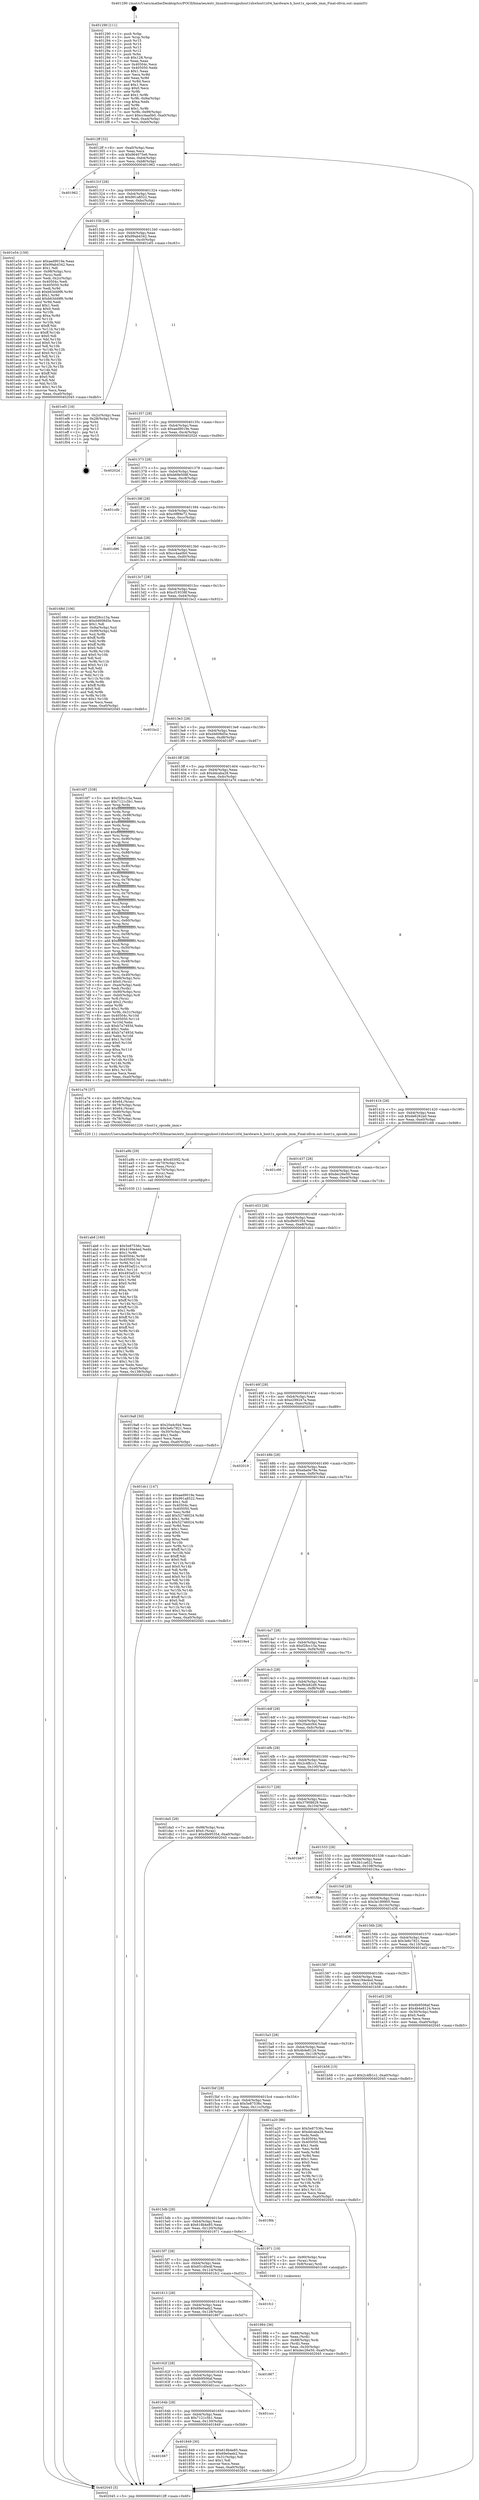 digraph "0x401290" {
  label = "0x401290 (/mnt/c/Users/mathe/Desktop/tcc/POCII/binaries/extr_linuxdriversgpuhost1xhwhost1x04_hardware.h_host1x_opcode_imm_Final-ollvm.out::main(0))"
  labelloc = "t"
  node[shape=record]

  Entry [label="",width=0.3,height=0.3,shape=circle,fillcolor=black,style=filled]
  "0x4012ff" [label="{
     0x4012ff [32]\l
     | [instrs]\l
     &nbsp;&nbsp;0x4012ff \<+6\>: mov -0xa0(%rbp),%eax\l
     &nbsp;&nbsp;0x401305 \<+2\>: mov %eax,%ecx\l
     &nbsp;&nbsp;0x401307 \<+6\>: sub $0x864075e6,%ecx\l
     &nbsp;&nbsp;0x40130d \<+6\>: mov %eax,-0xb4(%rbp)\l
     &nbsp;&nbsp;0x401313 \<+6\>: mov %ecx,-0xb8(%rbp)\l
     &nbsp;&nbsp;0x401319 \<+6\>: je 0000000000401962 \<main+0x6d2\>\l
  }"]
  "0x401962" [label="{
     0x401962\l
  }", style=dashed]
  "0x40131f" [label="{
     0x40131f [28]\l
     | [instrs]\l
     &nbsp;&nbsp;0x40131f \<+5\>: jmp 0000000000401324 \<main+0x94\>\l
     &nbsp;&nbsp;0x401324 \<+6\>: mov -0xb4(%rbp),%eax\l
     &nbsp;&nbsp;0x40132a \<+5\>: sub $0x991a8522,%eax\l
     &nbsp;&nbsp;0x40132f \<+6\>: mov %eax,-0xbc(%rbp)\l
     &nbsp;&nbsp;0x401335 \<+6\>: je 0000000000401e54 \<main+0xbc4\>\l
  }"]
  Exit [label="",width=0.3,height=0.3,shape=circle,fillcolor=black,style=filled,peripheries=2]
  "0x401e54" [label="{
     0x401e54 [159]\l
     | [instrs]\l
     &nbsp;&nbsp;0x401e54 \<+5\>: mov $0xaed9019e,%eax\l
     &nbsp;&nbsp;0x401e59 \<+5\>: mov $0x99ab4342,%ecx\l
     &nbsp;&nbsp;0x401e5e \<+2\>: mov $0x1,%dl\l
     &nbsp;&nbsp;0x401e60 \<+7\>: mov -0x98(%rbp),%rsi\l
     &nbsp;&nbsp;0x401e67 \<+2\>: mov (%rsi),%edi\l
     &nbsp;&nbsp;0x401e69 \<+3\>: mov %edi,-0x2c(%rbp)\l
     &nbsp;&nbsp;0x401e6c \<+7\>: mov 0x40504c,%edi\l
     &nbsp;&nbsp;0x401e73 \<+8\>: mov 0x405050,%r8d\l
     &nbsp;&nbsp;0x401e7b \<+3\>: mov %edi,%r9d\l
     &nbsp;&nbsp;0x401e7e \<+7\>: sub $0xb63d49f6,%r9d\l
     &nbsp;&nbsp;0x401e85 \<+4\>: sub $0x1,%r9d\l
     &nbsp;&nbsp;0x401e89 \<+7\>: add $0xb63d49f6,%r9d\l
     &nbsp;&nbsp;0x401e90 \<+4\>: imul %r9d,%edi\l
     &nbsp;&nbsp;0x401e94 \<+3\>: and $0x1,%edi\l
     &nbsp;&nbsp;0x401e97 \<+3\>: cmp $0x0,%edi\l
     &nbsp;&nbsp;0x401e9a \<+4\>: sete %r10b\l
     &nbsp;&nbsp;0x401e9e \<+4\>: cmp $0xa,%r8d\l
     &nbsp;&nbsp;0x401ea2 \<+4\>: setl %r11b\l
     &nbsp;&nbsp;0x401ea6 \<+3\>: mov %r10b,%bl\l
     &nbsp;&nbsp;0x401ea9 \<+3\>: xor $0xff,%bl\l
     &nbsp;&nbsp;0x401eac \<+3\>: mov %r11b,%r14b\l
     &nbsp;&nbsp;0x401eaf \<+4\>: xor $0xff,%r14b\l
     &nbsp;&nbsp;0x401eb3 \<+3\>: xor $0x0,%dl\l
     &nbsp;&nbsp;0x401eb6 \<+3\>: mov %bl,%r15b\l
     &nbsp;&nbsp;0x401eb9 \<+4\>: and $0x0,%r15b\l
     &nbsp;&nbsp;0x401ebd \<+3\>: and %dl,%r10b\l
     &nbsp;&nbsp;0x401ec0 \<+3\>: mov %r14b,%r12b\l
     &nbsp;&nbsp;0x401ec3 \<+4\>: and $0x0,%r12b\l
     &nbsp;&nbsp;0x401ec7 \<+3\>: and %dl,%r11b\l
     &nbsp;&nbsp;0x401eca \<+3\>: or %r10b,%r15b\l
     &nbsp;&nbsp;0x401ecd \<+3\>: or %r11b,%r12b\l
     &nbsp;&nbsp;0x401ed0 \<+3\>: xor %r12b,%r15b\l
     &nbsp;&nbsp;0x401ed3 \<+3\>: or %r14b,%bl\l
     &nbsp;&nbsp;0x401ed6 \<+3\>: xor $0xff,%bl\l
     &nbsp;&nbsp;0x401ed9 \<+3\>: or $0x0,%dl\l
     &nbsp;&nbsp;0x401edc \<+2\>: and %dl,%bl\l
     &nbsp;&nbsp;0x401ede \<+3\>: or %bl,%r15b\l
     &nbsp;&nbsp;0x401ee1 \<+4\>: test $0x1,%r15b\l
     &nbsp;&nbsp;0x401ee5 \<+3\>: cmovne %ecx,%eax\l
     &nbsp;&nbsp;0x401ee8 \<+6\>: mov %eax,-0xa0(%rbp)\l
     &nbsp;&nbsp;0x401eee \<+5\>: jmp 0000000000402045 \<main+0xdb5\>\l
  }"]
  "0x40133b" [label="{
     0x40133b [28]\l
     | [instrs]\l
     &nbsp;&nbsp;0x40133b \<+5\>: jmp 0000000000401340 \<main+0xb0\>\l
     &nbsp;&nbsp;0x401340 \<+6\>: mov -0xb4(%rbp),%eax\l
     &nbsp;&nbsp;0x401346 \<+5\>: sub $0x99ab4342,%eax\l
     &nbsp;&nbsp;0x40134b \<+6\>: mov %eax,-0xc0(%rbp)\l
     &nbsp;&nbsp;0x401351 \<+6\>: je 0000000000401ef3 \<main+0xc63\>\l
  }"]
  "0x401ab8" [label="{
     0x401ab8 [160]\l
     | [instrs]\l
     &nbsp;&nbsp;0x401ab8 \<+5\>: mov $0x5e87536c,%esi\l
     &nbsp;&nbsp;0x401abd \<+5\>: mov $0x4194e4ed,%edx\l
     &nbsp;&nbsp;0x401ac2 \<+3\>: mov $0x1,%r8b\l
     &nbsp;&nbsp;0x401ac5 \<+8\>: mov 0x40504c,%r9d\l
     &nbsp;&nbsp;0x401acd \<+8\>: mov 0x405050,%r10d\l
     &nbsp;&nbsp;0x401ad5 \<+3\>: mov %r9d,%r11d\l
     &nbsp;&nbsp;0x401ad8 \<+7\>: sub $0x493af21c,%r11d\l
     &nbsp;&nbsp;0x401adf \<+4\>: sub $0x1,%r11d\l
     &nbsp;&nbsp;0x401ae3 \<+7\>: add $0x493af21c,%r11d\l
     &nbsp;&nbsp;0x401aea \<+4\>: imul %r11d,%r9d\l
     &nbsp;&nbsp;0x401aee \<+4\>: and $0x1,%r9d\l
     &nbsp;&nbsp;0x401af2 \<+4\>: cmp $0x0,%r9d\l
     &nbsp;&nbsp;0x401af6 \<+3\>: sete %bl\l
     &nbsp;&nbsp;0x401af9 \<+4\>: cmp $0xa,%r10d\l
     &nbsp;&nbsp;0x401afd \<+4\>: setl %r14b\l
     &nbsp;&nbsp;0x401b01 \<+3\>: mov %bl,%r15b\l
     &nbsp;&nbsp;0x401b04 \<+4\>: xor $0xff,%r15b\l
     &nbsp;&nbsp;0x401b08 \<+3\>: mov %r14b,%r12b\l
     &nbsp;&nbsp;0x401b0b \<+4\>: xor $0xff,%r12b\l
     &nbsp;&nbsp;0x401b0f \<+4\>: xor $0x1,%r8b\l
     &nbsp;&nbsp;0x401b13 \<+3\>: mov %r15b,%r13b\l
     &nbsp;&nbsp;0x401b16 \<+4\>: and $0xff,%r13b\l
     &nbsp;&nbsp;0x401b1a \<+3\>: and %r8b,%bl\l
     &nbsp;&nbsp;0x401b1d \<+3\>: mov %r12b,%cl\l
     &nbsp;&nbsp;0x401b20 \<+3\>: and $0xff,%cl\l
     &nbsp;&nbsp;0x401b23 \<+3\>: and %r8b,%r14b\l
     &nbsp;&nbsp;0x401b26 \<+3\>: or %bl,%r13b\l
     &nbsp;&nbsp;0x401b29 \<+3\>: or %r14b,%cl\l
     &nbsp;&nbsp;0x401b2c \<+3\>: xor %cl,%r13b\l
     &nbsp;&nbsp;0x401b2f \<+3\>: or %r12b,%r15b\l
     &nbsp;&nbsp;0x401b32 \<+4\>: xor $0xff,%r15b\l
     &nbsp;&nbsp;0x401b36 \<+4\>: or $0x1,%r8b\l
     &nbsp;&nbsp;0x401b3a \<+3\>: and %r8b,%r15b\l
     &nbsp;&nbsp;0x401b3d \<+3\>: or %r15b,%r13b\l
     &nbsp;&nbsp;0x401b40 \<+4\>: test $0x1,%r13b\l
     &nbsp;&nbsp;0x401b44 \<+3\>: cmovne %edx,%esi\l
     &nbsp;&nbsp;0x401b47 \<+6\>: mov %esi,-0xa0(%rbp)\l
     &nbsp;&nbsp;0x401b4d \<+6\>: mov %eax,-0x138(%rbp)\l
     &nbsp;&nbsp;0x401b53 \<+5\>: jmp 0000000000402045 \<main+0xdb5\>\l
  }"]
  "0x401ef3" [label="{
     0x401ef3 [18]\l
     | [instrs]\l
     &nbsp;&nbsp;0x401ef3 \<+3\>: mov -0x2c(%rbp),%eax\l
     &nbsp;&nbsp;0x401ef6 \<+4\>: lea -0x28(%rbp),%rsp\l
     &nbsp;&nbsp;0x401efa \<+1\>: pop %rbx\l
     &nbsp;&nbsp;0x401efb \<+2\>: pop %r12\l
     &nbsp;&nbsp;0x401efd \<+2\>: pop %r13\l
     &nbsp;&nbsp;0x401eff \<+2\>: pop %r14\l
     &nbsp;&nbsp;0x401f01 \<+2\>: pop %r15\l
     &nbsp;&nbsp;0x401f03 \<+1\>: pop %rbp\l
     &nbsp;&nbsp;0x401f04 \<+1\>: ret\l
  }"]
  "0x401357" [label="{
     0x401357 [28]\l
     | [instrs]\l
     &nbsp;&nbsp;0x401357 \<+5\>: jmp 000000000040135c \<main+0xcc\>\l
     &nbsp;&nbsp;0x40135c \<+6\>: mov -0xb4(%rbp),%eax\l
     &nbsp;&nbsp;0x401362 \<+5\>: sub $0xaed9019e,%eax\l
     &nbsp;&nbsp;0x401367 \<+6\>: mov %eax,-0xc4(%rbp)\l
     &nbsp;&nbsp;0x40136d \<+6\>: je 000000000040202d \<main+0xd9d\>\l
  }"]
  "0x401a9b" [label="{
     0x401a9b [29]\l
     | [instrs]\l
     &nbsp;&nbsp;0x401a9b \<+10\>: movabs $0x4030f2,%rdi\l
     &nbsp;&nbsp;0x401aa5 \<+4\>: mov -0x70(%rbp),%rcx\l
     &nbsp;&nbsp;0x401aa9 \<+2\>: mov %eax,(%rcx)\l
     &nbsp;&nbsp;0x401aab \<+4\>: mov -0x70(%rbp),%rcx\l
     &nbsp;&nbsp;0x401aaf \<+2\>: mov (%rcx),%esi\l
     &nbsp;&nbsp;0x401ab1 \<+2\>: mov $0x0,%al\l
     &nbsp;&nbsp;0x401ab3 \<+5\>: call 0000000000401030 \<printf@plt\>\l
     | [calls]\l
     &nbsp;&nbsp;0x401030 \{1\} (unknown)\l
  }"]
  "0x40202d" [label="{
     0x40202d\l
  }", style=dashed]
  "0x401373" [label="{
     0x401373 [28]\l
     | [instrs]\l
     &nbsp;&nbsp;0x401373 \<+5\>: jmp 0000000000401378 \<main+0xe8\>\l
     &nbsp;&nbsp;0x401378 \<+6\>: mov -0xb4(%rbp),%eax\l
     &nbsp;&nbsp;0x40137e \<+5\>: sub $0xb69e508f,%eax\l
     &nbsp;&nbsp;0x401383 \<+6\>: mov %eax,-0xc8(%rbp)\l
     &nbsp;&nbsp;0x401389 \<+6\>: je 0000000000401cdb \<main+0xa4b\>\l
  }"]
  "0x401984" [label="{
     0x401984 [36]\l
     | [instrs]\l
     &nbsp;&nbsp;0x401984 \<+7\>: mov -0x88(%rbp),%rdi\l
     &nbsp;&nbsp;0x40198b \<+2\>: mov %eax,(%rdi)\l
     &nbsp;&nbsp;0x40198d \<+7\>: mov -0x88(%rbp),%rdi\l
     &nbsp;&nbsp;0x401994 \<+2\>: mov (%rdi),%eax\l
     &nbsp;&nbsp;0x401996 \<+3\>: mov %eax,-0x30(%rbp)\l
     &nbsp;&nbsp;0x401999 \<+10\>: movl $0xdec26e50,-0xa0(%rbp)\l
     &nbsp;&nbsp;0x4019a3 \<+5\>: jmp 0000000000402045 \<main+0xdb5\>\l
  }"]
  "0x401cdb" [label="{
     0x401cdb\l
  }", style=dashed]
  "0x40138f" [label="{
     0x40138f [28]\l
     | [instrs]\l
     &nbsp;&nbsp;0x40138f \<+5\>: jmp 0000000000401394 \<main+0x104\>\l
     &nbsp;&nbsp;0x401394 \<+6\>: mov -0xb4(%rbp),%eax\l
     &nbsp;&nbsp;0x40139a \<+5\>: sub $0xc0f89e72,%eax\l
     &nbsp;&nbsp;0x40139f \<+6\>: mov %eax,-0xcc(%rbp)\l
     &nbsp;&nbsp;0x4013a5 \<+6\>: je 0000000000401d96 \<main+0xb06\>\l
  }"]
  "0x401667" [label="{
     0x401667\l
  }", style=dashed]
  "0x401d96" [label="{
     0x401d96\l
  }", style=dashed]
  "0x4013ab" [label="{
     0x4013ab [28]\l
     | [instrs]\l
     &nbsp;&nbsp;0x4013ab \<+5\>: jmp 00000000004013b0 \<main+0x120\>\l
     &nbsp;&nbsp;0x4013b0 \<+6\>: mov -0xb4(%rbp),%eax\l
     &nbsp;&nbsp;0x4013b6 \<+5\>: sub $0xcc4aa0b0,%eax\l
     &nbsp;&nbsp;0x4013bb \<+6\>: mov %eax,-0xd0(%rbp)\l
     &nbsp;&nbsp;0x4013c1 \<+6\>: je 000000000040168d \<main+0x3fd\>\l
  }"]
  "0x401849" [label="{
     0x401849 [30]\l
     | [instrs]\l
     &nbsp;&nbsp;0x401849 \<+5\>: mov $0x618b4e85,%eax\l
     &nbsp;&nbsp;0x40184e \<+5\>: mov $0x69e0aeb2,%ecx\l
     &nbsp;&nbsp;0x401853 \<+3\>: mov -0x31(%rbp),%dl\l
     &nbsp;&nbsp;0x401856 \<+3\>: test $0x1,%dl\l
     &nbsp;&nbsp;0x401859 \<+3\>: cmovne %ecx,%eax\l
     &nbsp;&nbsp;0x40185c \<+6\>: mov %eax,-0xa0(%rbp)\l
     &nbsp;&nbsp;0x401862 \<+5\>: jmp 0000000000402045 \<main+0xdb5\>\l
  }"]
  "0x40168d" [label="{
     0x40168d [106]\l
     | [instrs]\l
     &nbsp;&nbsp;0x40168d \<+5\>: mov $0xf28cc15a,%eax\l
     &nbsp;&nbsp;0x401692 \<+5\>: mov $0xd4608d5e,%ecx\l
     &nbsp;&nbsp;0x401697 \<+2\>: mov $0x1,%dl\l
     &nbsp;&nbsp;0x401699 \<+7\>: mov -0x9a(%rbp),%sil\l
     &nbsp;&nbsp;0x4016a0 \<+7\>: mov -0x99(%rbp),%dil\l
     &nbsp;&nbsp;0x4016a7 \<+3\>: mov %sil,%r8b\l
     &nbsp;&nbsp;0x4016aa \<+4\>: xor $0xff,%r8b\l
     &nbsp;&nbsp;0x4016ae \<+3\>: mov %dil,%r9b\l
     &nbsp;&nbsp;0x4016b1 \<+4\>: xor $0xff,%r9b\l
     &nbsp;&nbsp;0x4016b5 \<+3\>: xor $0x0,%dl\l
     &nbsp;&nbsp;0x4016b8 \<+3\>: mov %r8b,%r10b\l
     &nbsp;&nbsp;0x4016bb \<+4\>: and $0x0,%r10b\l
     &nbsp;&nbsp;0x4016bf \<+3\>: and %dl,%sil\l
     &nbsp;&nbsp;0x4016c2 \<+3\>: mov %r9b,%r11b\l
     &nbsp;&nbsp;0x4016c5 \<+4\>: and $0x0,%r11b\l
     &nbsp;&nbsp;0x4016c9 \<+3\>: and %dl,%dil\l
     &nbsp;&nbsp;0x4016cc \<+3\>: or %sil,%r10b\l
     &nbsp;&nbsp;0x4016cf \<+3\>: or %dil,%r11b\l
     &nbsp;&nbsp;0x4016d2 \<+3\>: xor %r11b,%r10b\l
     &nbsp;&nbsp;0x4016d5 \<+3\>: or %r9b,%r8b\l
     &nbsp;&nbsp;0x4016d8 \<+4\>: xor $0xff,%r8b\l
     &nbsp;&nbsp;0x4016dc \<+3\>: or $0x0,%dl\l
     &nbsp;&nbsp;0x4016df \<+3\>: and %dl,%r8b\l
     &nbsp;&nbsp;0x4016e2 \<+3\>: or %r8b,%r10b\l
     &nbsp;&nbsp;0x4016e5 \<+4\>: test $0x1,%r10b\l
     &nbsp;&nbsp;0x4016e9 \<+3\>: cmovne %ecx,%eax\l
     &nbsp;&nbsp;0x4016ec \<+6\>: mov %eax,-0xa0(%rbp)\l
     &nbsp;&nbsp;0x4016f2 \<+5\>: jmp 0000000000402045 \<main+0xdb5\>\l
  }"]
  "0x4013c7" [label="{
     0x4013c7 [28]\l
     | [instrs]\l
     &nbsp;&nbsp;0x4013c7 \<+5\>: jmp 00000000004013cc \<main+0x13c\>\l
     &nbsp;&nbsp;0x4013cc \<+6\>: mov -0xb4(%rbp),%eax\l
     &nbsp;&nbsp;0x4013d2 \<+5\>: sub $0xcf19338f,%eax\l
     &nbsp;&nbsp;0x4013d7 \<+6\>: mov %eax,-0xd4(%rbp)\l
     &nbsp;&nbsp;0x4013dd \<+6\>: je 0000000000401bc2 \<main+0x932\>\l
  }"]
  "0x402045" [label="{
     0x402045 [5]\l
     | [instrs]\l
     &nbsp;&nbsp;0x402045 \<+5\>: jmp 00000000004012ff \<main+0x6f\>\l
  }"]
  "0x401290" [label="{
     0x401290 [111]\l
     | [instrs]\l
     &nbsp;&nbsp;0x401290 \<+1\>: push %rbp\l
     &nbsp;&nbsp;0x401291 \<+3\>: mov %rsp,%rbp\l
     &nbsp;&nbsp;0x401294 \<+2\>: push %r15\l
     &nbsp;&nbsp;0x401296 \<+2\>: push %r14\l
     &nbsp;&nbsp;0x401298 \<+2\>: push %r13\l
     &nbsp;&nbsp;0x40129a \<+2\>: push %r12\l
     &nbsp;&nbsp;0x40129c \<+1\>: push %rbx\l
     &nbsp;&nbsp;0x40129d \<+7\>: sub $0x128,%rsp\l
     &nbsp;&nbsp;0x4012a4 \<+2\>: xor %eax,%eax\l
     &nbsp;&nbsp;0x4012a6 \<+7\>: mov 0x40504c,%ecx\l
     &nbsp;&nbsp;0x4012ad \<+7\>: mov 0x405050,%edx\l
     &nbsp;&nbsp;0x4012b4 \<+3\>: sub $0x1,%eax\l
     &nbsp;&nbsp;0x4012b7 \<+3\>: mov %ecx,%r8d\l
     &nbsp;&nbsp;0x4012ba \<+3\>: add %eax,%r8d\l
     &nbsp;&nbsp;0x4012bd \<+4\>: imul %r8d,%ecx\l
     &nbsp;&nbsp;0x4012c1 \<+3\>: and $0x1,%ecx\l
     &nbsp;&nbsp;0x4012c4 \<+3\>: cmp $0x0,%ecx\l
     &nbsp;&nbsp;0x4012c7 \<+4\>: sete %r9b\l
     &nbsp;&nbsp;0x4012cb \<+4\>: and $0x1,%r9b\l
     &nbsp;&nbsp;0x4012cf \<+7\>: mov %r9b,-0x9a(%rbp)\l
     &nbsp;&nbsp;0x4012d6 \<+3\>: cmp $0xa,%edx\l
     &nbsp;&nbsp;0x4012d9 \<+4\>: setl %r9b\l
     &nbsp;&nbsp;0x4012dd \<+4\>: and $0x1,%r9b\l
     &nbsp;&nbsp;0x4012e1 \<+7\>: mov %r9b,-0x99(%rbp)\l
     &nbsp;&nbsp;0x4012e8 \<+10\>: movl $0xcc4aa0b0,-0xa0(%rbp)\l
     &nbsp;&nbsp;0x4012f2 \<+6\>: mov %edi,-0xa4(%rbp)\l
     &nbsp;&nbsp;0x4012f8 \<+7\>: mov %rsi,-0xb0(%rbp)\l
  }"]
  "0x40164b" [label="{
     0x40164b [28]\l
     | [instrs]\l
     &nbsp;&nbsp;0x40164b \<+5\>: jmp 0000000000401650 \<main+0x3c0\>\l
     &nbsp;&nbsp;0x401650 \<+6\>: mov -0xb4(%rbp),%eax\l
     &nbsp;&nbsp;0x401656 \<+5\>: sub $0x7121c5b1,%eax\l
     &nbsp;&nbsp;0x40165b \<+6\>: mov %eax,-0x130(%rbp)\l
     &nbsp;&nbsp;0x401661 \<+6\>: je 0000000000401849 \<main+0x5b9\>\l
  }"]
  "0x401bc2" [label="{
     0x401bc2\l
  }", style=dashed]
  "0x4013e3" [label="{
     0x4013e3 [28]\l
     | [instrs]\l
     &nbsp;&nbsp;0x4013e3 \<+5\>: jmp 00000000004013e8 \<main+0x158\>\l
     &nbsp;&nbsp;0x4013e8 \<+6\>: mov -0xb4(%rbp),%eax\l
     &nbsp;&nbsp;0x4013ee \<+5\>: sub $0xd4608d5e,%eax\l
     &nbsp;&nbsp;0x4013f3 \<+6\>: mov %eax,-0xd8(%rbp)\l
     &nbsp;&nbsp;0x4013f9 \<+6\>: je 00000000004016f7 \<main+0x467\>\l
  }"]
  "0x401ccc" [label="{
     0x401ccc\l
  }", style=dashed]
  "0x4016f7" [label="{
     0x4016f7 [338]\l
     | [instrs]\l
     &nbsp;&nbsp;0x4016f7 \<+5\>: mov $0xf28cc15a,%eax\l
     &nbsp;&nbsp;0x4016fc \<+5\>: mov $0x7121c5b1,%ecx\l
     &nbsp;&nbsp;0x401701 \<+3\>: mov %rsp,%rdx\l
     &nbsp;&nbsp;0x401704 \<+4\>: add $0xfffffffffffffff0,%rdx\l
     &nbsp;&nbsp;0x401708 \<+3\>: mov %rdx,%rsp\l
     &nbsp;&nbsp;0x40170b \<+7\>: mov %rdx,-0x98(%rbp)\l
     &nbsp;&nbsp;0x401712 \<+3\>: mov %rsp,%rdx\l
     &nbsp;&nbsp;0x401715 \<+4\>: add $0xfffffffffffffff0,%rdx\l
     &nbsp;&nbsp;0x401719 \<+3\>: mov %rdx,%rsp\l
     &nbsp;&nbsp;0x40171c \<+3\>: mov %rsp,%rsi\l
     &nbsp;&nbsp;0x40171f \<+4\>: add $0xfffffffffffffff0,%rsi\l
     &nbsp;&nbsp;0x401723 \<+3\>: mov %rsi,%rsp\l
     &nbsp;&nbsp;0x401726 \<+7\>: mov %rsi,-0x90(%rbp)\l
     &nbsp;&nbsp;0x40172d \<+3\>: mov %rsp,%rsi\l
     &nbsp;&nbsp;0x401730 \<+4\>: add $0xfffffffffffffff0,%rsi\l
     &nbsp;&nbsp;0x401734 \<+3\>: mov %rsi,%rsp\l
     &nbsp;&nbsp;0x401737 \<+7\>: mov %rsi,-0x88(%rbp)\l
     &nbsp;&nbsp;0x40173e \<+3\>: mov %rsp,%rsi\l
     &nbsp;&nbsp;0x401741 \<+4\>: add $0xfffffffffffffff0,%rsi\l
     &nbsp;&nbsp;0x401745 \<+3\>: mov %rsi,%rsp\l
     &nbsp;&nbsp;0x401748 \<+4\>: mov %rsi,-0x80(%rbp)\l
     &nbsp;&nbsp;0x40174c \<+3\>: mov %rsp,%rsi\l
     &nbsp;&nbsp;0x40174f \<+4\>: add $0xfffffffffffffff0,%rsi\l
     &nbsp;&nbsp;0x401753 \<+3\>: mov %rsi,%rsp\l
     &nbsp;&nbsp;0x401756 \<+4\>: mov %rsi,-0x78(%rbp)\l
     &nbsp;&nbsp;0x40175a \<+3\>: mov %rsp,%rsi\l
     &nbsp;&nbsp;0x40175d \<+4\>: add $0xfffffffffffffff0,%rsi\l
     &nbsp;&nbsp;0x401761 \<+3\>: mov %rsi,%rsp\l
     &nbsp;&nbsp;0x401764 \<+4\>: mov %rsi,-0x70(%rbp)\l
     &nbsp;&nbsp;0x401768 \<+3\>: mov %rsp,%rsi\l
     &nbsp;&nbsp;0x40176b \<+4\>: add $0xfffffffffffffff0,%rsi\l
     &nbsp;&nbsp;0x40176f \<+3\>: mov %rsi,%rsp\l
     &nbsp;&nbsp;0x401772 \<+4\>: mov %rsi,-0x68(%rbp)\l
     &nbsp;&nbsp;0x401776 \<+3\>: mov %rsp,%rsi\l
     &nbsp;&nbsp;0x401779 \<+4\>: add $0xfffffffffffffff0,%rsi\l
     &nbsp;&nbsp;0x40177d \<+3\>: mov %rsi,%rsp\l
     &nbsp;&nbsp;0x401780 \<+4\>: mov %rsi,-0x60(%rbp)\l
     &nbsp;&nbsp;0x401784 \<+3\>: mov %rsp,%rsi\l
     &nbsp;&nbsp;0x401787 \<+4\>: add $0xfffffffffffffff0,%rsi\l
     &nbsp;&nbsp;0x40178b \<+3\>: mov %rsi,%rsp\l
     &nbsp;&nbsp;0x40178e \<+4\>: mov %rsi,-0x58(%rbp)\l
     &nbsp;&nbsp;0x401792 \<+3\>: mov %rsp,%rsi\l
     &nbsp;&nbsp;0x401795 \<+4\>: add $0xfffffffffffffff0,%rsi\l
     &nbsp;&nbsp;0x401799 \<+3\>: mov %rsi,%rsp\l
     &nbsp;&nbsp;0x40179c \<+4\>: mov %rsi,-0x50(%rbp)\l
     &nbsp;&nbsp;0x4017a0 \<+3\>: mov %rsp,%rsi\l
     &nbsp;&nbsp;0x4017a3 \<+4\>: add $0xfffffffffffffff0,%rsi\l
     &nbsp;&nbsp;0x4017a7 \<+3\>: mov %rsi,%rsp\l
     &nbsp;&nbsp;0x4017aa \<+4\>: mov %rsi,-0x48(%rbp)\l
     &nbsp;&nbsp;0x4017ae \<+3\>: mov %rsp,%rsi\l
     &nbsp;&nbsp;0x4017b1 \<+4\>: add $0xfffffffffffffff0,%rsi\l
     &nbsp;&nbsp;0x4017b5 \<+3\>: mov %rsi,%rsp\l
     &nbsp;&nbsp;0x4017b8 \<+4\>: mov %rsi,-0x40(%rbp)\l
     &nbsp;&nbsp;0x4017bc \<+7\>: mov -0x98(%rbp),%rsi\l
     &nbsp;&nbsp;0x4017c3 \<+6\>: movl $0x0,(%rsi)\l
     &nbsp;&nbsp;0x4017c9 \<+6\>: mov -0xa4(%rbp),%edi\l
     &nbsp;&nbsp;0x4017cf \<+2\>: mov %edi,(%rdx)\l
     &nbsp;&nbsp;0x4017d1 \<+7\>: mov -0x90(%rbp),%rsi\l
     &nbsp;&nbsp;0x4017d8 \<+7\>: mov -0xb0(%rbp),%r8\l
     &nbsp;&nbsp;0x4017df \<+3\>: mov %r8,(%rsi)\l
     &nbsp;&nbsp;0x4017e2 \<+3\>: cmpl $0x2,(%rdx)\l
     &nbsp;&nbsp;0x4017e5 \<+4\>: setne %r9b\l
     &nbsp;&nbsp;0x4017e9 \<+4\>: and $0x1,%r9b\l
     &nbsp;&nbsp;0x4017ed \<+4\>: mov %r9b,-0x31(%rbp)\l
     &nbsp;&nbsp;0x4017f1 \<+8\>: mov 0x40504c,%r10d\l
     &nbsp;&nbsp;0x4017f9 \<+8\>: mov 0x405050,%r11d\l
     &nbsp;&nbsp;0x401801 \<+3\>: mov %r10d,%ebx\l
     &nbsp;&nbsp;0x401804 \<+6\>: sub $0xb7a7493d,%ebx\l
     &nbsp;&nbsp;0x40180a \<+3\>: sub $0x1,%ebx\l
     &nbsp;&nbsp;0x40180d \<+6\>: add $0xb7a7493d,%ebx\l
     &nbsp;&nbsp;0x401813 \<+4\>: imul %ebx,%r10d\l
     &nbsp;&nbsp;0x401817 \<+4\>: and $0x1,%r10d\l
     &nbsp;&nbsp;0x40181b \<+4\>: cmp $0x0,%r10d\l
     &nbsp;&nbsp;0x40181f \<+4\>: sete %r9b\l
     &nbsp;&nbsp;0x401823 \<+4\>: cmp $0xa,%r11d\l
     &nbsp;&nbsp;0x401827 \<+4\>: setl %r14b\l
     &nbsp;&nbsp;0x40182b \<+3\>: mov %r9b,%r15b\l
     &nbsp;&nbsp;0x40182e \<+3\>: and %r14b,%r15b\l
     &nbsp;&nbsp;0x401831 \<+3\>: xor %r14b,%r9b\l
     &nbsp;&nbsp;0x401834 \<+3\>: or %r9b,%r15b\l
     &nbsp;&nbsp;0x401837 \<+4\>: test $0x1,%r15b\l
     &nbsp;&nbsp;0x40183b \<+3\>: cmovne %ecx,%eax\l
     &nbsp;&nbsp;0x40183e \<+6\>: mov %eax,-0xa0(%rbp)\l
     &nbsp;&nbsp;0x401844 \<+5\>: jmp 0000000000402045 \<main+0xdb5\>\l
  }"]
  "0x4013ff" [label="{
     0x4013ff [28]\l
     | [instrs]\l
     &nbsp;&nbsp;0x4013ff \<+5\>: jmp 0000000000401404 \<main+0x174\>\l
     &nbsp;&nbsp;0x401404 \<+6\>: mov -0xb4(%rbp),%eax\l
     &nbsp;&nbsp;0x40140a \<+5\>: sub $0xddcaba28,%eax\l
     &nbsp;&nbsp;0x40140f \<+6\>: mov %eax,-0xdc(%rbp)\l
     &nbsp;&nbsp;0x401415 \<+6\>: je 0000000000401a76 \<main+0x7e6\>\l
  }"]
  "0x40162f" [label="{
     0x40162f [28]\l
     | [instrs]\l
     &nbsp;&nbsp;0x40162f \<+5\>: jmp 0000000000401634 \<main+0x3a4\>\l
     &nbsp;&nbsp;0x401634 \<+6\>: mov -0xb4(%rbp),%eax\l
     &nbsp;&nbsp;0x40163a \<+5\>: sub $0x6b9506af,%eax\l
     &nbsp;&nbsp;0x40163f \<+6\>: mov %eax,-0x12c(%rbp)\l
     &nbsp;&nbsp;0x401645 \<+6\>: je 0000000000401ccc \<main+0xa3c\>\l
  }"]
  "0x401867" [label="{
     0x401867\l
  }", style=dashed]
  "0x401a76" [label="{
     0x401a76 [37]\l
     | [instrs]\l
     &nbsp;&nbsp;0x401a76 \<+4\>: mov -0x80(%rbp),%rax\l
     &nbsp;&nbsp;0x401a7a \<+6\>: movl $0x64,(%rax)\l
     &nbsp;&nbsp;0x401a80 \<+4\>: mov -0x78(%rbp),%rax\l
     &nbsp;&nbsp;0x401a84 \<+6\>: movl $0x64,(%rax)\l
     &nbsp;&nbsp;0x401a8a \<+4\>: mov -0x80(%rbp),%rax\l
     &nbsp;&nbsp;0x401a8e \<+2\>: mov (%rax),%edi\l
     &nbsp;&nbsp;0x401a90 \<+4\>: mov -0x78(%rbp),%rax\l
     &nbsp;&nbsp;0x401a94 \<+2\>: mov (%rax),%esi\l
     &nbsp;&nbsp;0x401a96 \<+5\>: call 0000000000401220 \<host1x_opcode_imm\>\l
     | [calls]\l
     &nbsp;&nbsp;0x401220 \{1\} (/mnt/c/Users/mathe/Desktop/tcc/POCII/binaries/extr_linuxdriversgpuhost1xhwhost1x04_hardware.h_host1x_opcode_imm_Final-ollvm.out::host1x_opcode_imm)\l
  }"]
  "0x40141b" [label="{
     0x40141b [28]\l
     | [instrs]\l
     &nbsp;&nbsp;0x40141b \<+5\>: jmp 0000000000401420 \<main+0x190\>\l
     &nbsp;&nbsp;0x401420 \<+6\>: mov -0xb4(%rbp),%eax\l
     &nbsp;&nbsp;0x401426 \<+5\>: sub $0xde6262a0,%eax\l
     &nbsp;&nbsp;0x40142b \<+6\>: mov %eax,-0xe0(%rbp)\l
     &nbsp;&nbsp;0x401431 \<+6\>: je 0000000000401c66 \<main+0x9d6\>\l
  }"]
  "0x401613" [label="{
     0x401613 [28]\l
     | [instrs]\l
     &nbsp;&nbsp;0x401613 \<+5\>: jmp 0000000000401618 \<main+0x388\>\l
     &nbsp;&nbsp;0x401618 \<+6\>: mov -0xb4(%rbp),%eax\l
     &nbsp;&nbsp;0x40161e \<+5\>: sub $0x69e0aeb2,%eax\l
     &nbsp;&nbsp;0x401623 \<+6\>: mov %eax,-0x128(%rbp)\l
     &nbsp;&nbsp;0x401629 \<+6\>: je 0000000000401867 \<main+0x5d7\>\l
  }"]
  "0x401c66" [label="{
     0x401c66\l
  }", style=dashed]
  "0x401437" [label="{
     0x401437 [28]\l
     | [instrs]\l
     &nbsp;&nbsp;0x401437 \<+5\>: jmp 000000000040143c \<main+0x1ac\>\l
     &nbsp;&nbsp;0x40143c \<+6\>: mov -0xb4(%rbp),%eax\l
     &nbsp;&nbsp;0x401442 \<+5\>: sub $0xdec26e50,%eax\l
     &nbsp;&nbsp;0x401447 \<+6\>: mov %eax,-0xe4(%rbp)\l
     &nbsp;&nbsp;0x40144d \<+6\>: je 00000000004019a8 \<main+0x718\>\l
  }"]
  "0x401fc2" [label="{
     0x401fc2\l
  }", style=dashed]
  "0x4019a8" [label="{
     0x4019a8 [30]\l
     | [instrs]\l
     &nbsp;&nbsp;0x4019a8 \<+5\>: mov $0x20a4cf44,%eax\l
     &nbsp;&nbsp;0x4019ad \<+5\>: mov $0x3e6c7821,%ecx\l
     &nbsp;&nbsp;0x4019b2 \<+3\>: mov -0x30(%rbp),%edx\l
     &nbsp;&nbsp;0x4019b5 \<+3\>: cmp $0x1,%edx\l
     &nbsp;&nbsp;0x4019b8 \<+3\>: cmovl %ecx,%eax\l
     &nbsp;&nbsp;0x4019bb \<+6\>: mov %eax,-0xa0(%rbp)\l
     &nbsp;&nbsp;0x4019c1 \<+5\>: jmp 0000000000402045 \<main+0xdb5\>\l
  }"]
  "0x401453" [label="{
     0x401453 [28]\l
     | [instrs]\l
     &nbsp;&nbsp;0x401453 \<+5\>: jmp 0000000000401458 \<main+0x1c8\>\l
     &nbsp;&nbsp;0x401458 \<+6\>: mov -0xb4(%rbp),%eax\l
     &nbsp;&nbsp;0x40145e \<+5\>: sub $0xdfe95354,%eax\l
     &nbsp;&nbsp;0x401463 \<+6\>: mov %eax,-0xe8(%rbp)\l
     &nbsp;&nbsp;0x401469 \<+6\>: je 0000000000401dc1 \<main+0xb31\>\l
  }"]
  "0x4015f7" [label="{
     0x4015f7 [28]\l
     | [instrs]\l
     &nbsp;&nbsp;0x4015f7 \<+5\>: jmp 00000000004015fc \<main+0x36c\>\l
     &nbsp;&nbsp;0x4015fc \<+6\>: mov -0xb4(%rbp),%eax\l
     &nbsp;&nbsp;0x401602 \<+5\>: sub $0x651d0e4f,%eax\l
     &nbsp;&nbsp;0x401607 \<+6\>: mov %eax,-0x124(%rbp)\l
     &nbsp;&nbsp;0x40160d \<+6\>: je 0000000000401fc2 \<main+0xd32\>\l
  }"]
  "0x401dc1" [label="{
     0x401dc1 [147]\l
     | [instrs]\l
     &nbsp;&nbsp;0x401dc1 \<+5\>: mov $0xaed9019e,%eax\l
     &nbsp;&nbsp;0x401dc6 \<+5\>: mov $0x991a8522,%ecx\l
     &nbsp;&nbsp;0x401dcb \<+2\>: mov $0x1,%dl\l
     &nbsp;&nbsp;0x401dcd \<+7\>: mov 0x40504c,%esi\l
     &nbsp;&nbsp;0x401dd4 \<+7\>: mov 0x405050,%edi\l
     &nbsp;&nbsp;0x401ddb \<+3\>: mov %esi,%r8d\l
     &nbsp;&nbsp;0x401dde \<+7\>: add $0x52746024,%r8d\l
     &nbsp;&nbsp;0x401de5 \<+4\>: sub $0x1,%r8d\l
     &nbsp;&nbsp;0x401de9 \<+7\>: sub $0x52746024,%r8d\l
     &nbsp;&nbsp;0x401df0 \<+4\>: imul %r8d,%esi\l
     &nbsp;&nbsp;0x401df4 \<+3\>: and $0x1,%esi\l
     &nbsp;&nbsp;0x401df7 \<+3\>: cmp $0x0,%esi\l
     &nbsp;&nbsp;0x401dfa \<+4\>: sete %r9b\l
     &nbsp;&nbsp;0x401dfe \<+3\>: cmp $0xa,%edi\l
     &nbsp;&nbsp;0x401e01 \<+4\>: setl %r10b\l
     &nbsp;&nbsp;0x401e05 \<+3\>: mov %r9b,%r11b\l
     &nbsp;&nbsp;0x401e08 \<+4\>: xor $0xff,%r11b\l
     &nbsp;&nbsp;0x401e0c \<+3\>: mov %r10b,%bl\l
     &nbsp;&nbsp;0x401e0f \<+3\>: xor $0xff,%bl\l
     &nbsp;&nbsp;0x401e12 \<+3\>: xor $0x0,%dl\l
     &nbsp;&nbsp;0x401e15 \<+3\>: mov %r11b,%r14b\l
     &nbsp;&nbsp;0x401e18 \<+4\>: and $0x0,%r14b\l
     &nbsp;&nbsp;0x401e1c \<+3\>: and %dl,%r9b\l
     &nbsp;&nbsp;0x401e1f \<+3\>: mov %bl,%r15b\l
     &nbsp;&nbsp;0x401e22 \<+4\>: and $0x0,%r15b\l
     &nbsp;&nbsp;0x401e26 \<+3\>: and %dl,%r10b\l
     &nbsp;&nbsp;0x401e29 \<+3\>: or %r9b,%r14b\l
     &nbsp;&nbsp;0x401e2c \<+3\>: or %r10b,%r15b\l
     &nbsp;&nbsp;0x401e2f \<+3\>: xor %r15b,%r14b\l
     &nbsp;&nbsp;0x401e32 \<+3\>: or %bl,%r11b\l
     &nbsp;&nbsp;0x401e35 \<+4\>: xor $0xff,%r11b\l
     &nbsp;&nbsp;0x401e39 \<+3\>: or $0x0,%dl\l
     &nbsp;&nbsp;0x401e3c \<+3\>: and %dl,%r11b\l
     &nbsp;&nbsp;0x401e3f \<+3\>: or %r11b,%r14b\l
     &nbsp;&nbsp;0x401e42 \<+4\>: test $0x1,%r14b\l
     &nbsp;&nbsp;0x401e46 \<+3\>: cmovne %ecx,%eax\l
     &nbsp;&nbsp;0x401e49 \<+6\>: mov %eax,-0xa0(%rbp)\l
     &nbsp;&nbsp;0x401e4f \<+5\>: jmp 0000000000402045 \<main+0xdb5\>\l
  }"]
  "0x40146f" [label="{
     0x40146f [28]\l
     | [instrs]\l
     &nbsp;&nbsp;0x40146f \<+5\>: jmp 0000000000401474 \<main+0x1e4\>\l
     &nbsp;&nbsp;0x401474 \<+6\>: mov -0xb4(%rbp),%eax\l
     &nbsp;&nbsp;0x40147a \<+5\>: sub $0xe299247a,%eax\l
     &nbsp;&nbsp;0x40147f \<+6\>: mov %eax,-0xec(%rbp)\l
     &nbsp;&nbsp;0x401485 \<+6\>: je 0000000000402019 \<main+0xd89\>\l
  }"]
  "0x401971" [label="{
     0x401971 [19]\l
     | [instrs]\l
     &nbsp;&nbsp;0x401971 \<+7\>: mov -0x90(%rbp),%rax\l
     &nbsp;&nbsp;0x401978 \<+3\>: mov (%rax),%rax\l
     &nbsp;&nbsp;0x40197b \<+4\>: mov 0x8(%rax),%rdi\l
     &nbsp;&nbsp;0x40197f \<+5\>: call 0000000000401040 \<atoi@plt\>\l
     | [calls]\l
     &nbsp;&nbsp;0x401040 \{1\} (unknown)\l
  }"]
  "0x402019" [label="{
     0x402019\l
  }", style=dashed]
  "0x40148b" [label="{
     0x40148b [28]\l
     | [instrs]\l
     &nbsp;&nbsp;0x40148b \<+5\>: jmp 0000000000401490 \<main+0x200\>\l
     &nbsp;&nbsp;0x401490 \<+6\>: mov -0xb4(%rbp),%eax\l
     &nbsp;&nbsp;0x401496 \<+5\>: sub $0xeba0e78e,%eax\l
     &nbsp;&nbsp;0x40149b \<+6\>: mov %eax,-0xf0(%rbp)\l
     &nbsp;&nbsp;0x4014a1 \<+6\>: je 00000000004019e4 \<main+0x754\>\l
  }"]
  "0x4015db" [label="{
     0x4015db [28]\l
     | [instrs]\l
     &nbsp;&nbsp;0x4015db \<+5\>: jmp 00000000004015e0 \<main+0x350\>\l
     &nbsp;&nbsp;0x4015e0 \<+6\>: mov -0xb4(%rbp),%eax\l
     &nbsp;&nbsp;0x4015e6 \<+5\>: sub $0x618b4e85,%eax\l
     &nbsp;&nbsp;0x4015eb \<+6\>: mov %eax,-0x120(%rbp)\l
     &nbsp;&nbsp;0x4015f1 \<+6\>: je 0000000000401971 \<main+0x6e1\>\l
  }"]
  "0x4019e4" [label="{
     0x4019e4\l
  }", style=dashed]
  "0x4014a7" [label="{
     0x4014a7 [28]\l
     | [instrs]\l
     &nbsp;&nbsp;0x4014a7 \<+5\>: jmp 00000000004014ac \<main+0x21c\>\l
     &nbsp;&nbsp;0x4014ac \<+6\>: mov -0xb4(%rbp),%eax\l
     &nbsp;&nbsp;0x4014b2 \<+5\>: sub $0xf28cc15a,%eax\l
     &nbsp;&nbsp;0x4014b7 \<+6\>: mov %eax,-0xf4(%rbp)\l
     &nbsp;&nbsp;0x4014bd \<+6\>: je 0000000000401f05 \<main+0xc75\>\l
  }"]
  "0x401f6b" [label="{
     0x401f6b\l
  }", style=dashed]
  "0x401f05" [label="{
     0x401f05\l
  }", style=dashed]
  "0x4014c3" [label="{
     0x4014c3 [28]\l
     | [instrs]\l
     &nbsp;&nbsp;0x4014c3 \<+5\>: jmp 00000000004014c8 \<main+0x238\>\l
     &nbsp;&nbsp;0x4014c8 \<+6\>: mov -0xb4(%rbp),%eax\l
     &nbsp;&nbsp;0x4014ce \<+5\>: sub $0xf9cb82d9,%eax\l
     &nbsp;&nbsp;0x4014d3 \<+6\>: mov %eax,-0xf8(%rbp)\l
     &nbsp;&nbsp;0x4014d9 \<+6\>: je 00000000004018f0 \<main+0x660\>\l
  }"]
  "0x4015bf" [label="{
     0x4015bf [28]\l
     | [instrs]\l
     &nbsp;&nbsp;0x4015bf \<+5\>: jmp 00000000004015c4 \<main+0x334\>\l
     &nbsp;&nbsp;0x4015c4 \<+6\>: mov -0xb4(%rbp),%eax\l
     &nbsp;&nbsp;0x4015ca \<+5\>: sub $0x5e87536c,%eax\l
     &nbsp;&nbsp;0x4015cf \<+6\>: mov %eax,-0x11c(%rbp)\l
     &nbsp;&nbsp;0x4015d5 \<+6\>: je 0000000000401f6b \<main+0xcdb\>\l
  }"]
  "0x4018f0" [label="{
     0x4018f0\l
  }", style=dashed]
  "0x4014df" [label="{
     0x4014df [28]\l
     | [instrs]\l
     &nbsp;&nbsp;0x4014df \<+5\>: jmp 00000000004014e4 \<main+0x254\>\l
     &nbsp;&nbsp;0x4014e4 \<+6\>: mov -0xb4(%rbp),%eax\l
     &nbsp;&nbsp;0x4014ea \<+5\>: sub $0x20a4cf44,%eax\l
     &nbsp;&nbsp;0x4014ef \<+6\>: mov %eax,-0xfc(%rbp)\l
     &nbsp;&nbsp;0x4014f5 \<+6\>: je 00000000004019c6 \<main+0x736\>\l
  }"]
  "0x401a20" [label="{
     0x401a20 [86]\l
     | [instrs]\l
     &nbsp;&nbsp;0x401a20 \<+5\>: mov $0x5e87536c,%eax\l
     &nbsp;&nbsp;0x401a25 \<+5\>: mov $0xddcaba28,%ecx\l
     &nbsp;&nbsp;0x401a2a \<+2\>: xor %edx,%edx\l
     &nbsp;&nbsp;0x401a2c \<+7\>: mov 0x40504c,%esi\l
     &nbsp;&nbsp;0x401a33 \<+7\>: mov 0x405050,%edi\l
     &nbsp;&nbsp;0x401a3a \<+3\>: sub $0x1,%edx\l
     &nbsp;&nbsp;0x401a3d \<+3\>: mov %esi,%r8d\l
     &nbsp;&nbsp;0x401a40 \<+3\>: add %edx,%r8d\l
     &nbsp;&nbsp;0x401a43 \<+4\>: imul %r8d,%esi\l
     &nbsp;&nbsp;0x401a47 \<+3\>: and $0x1,%esi\l
     &nbsp;&nbsp;0x401a4a \<+3\>: cmp $0x0,%esi\l
     &nbsp;&nbsp;0x401a4d \<+4\>: sete %r9b\l
     &nbsp;&nbsp;0x401a51 \<+3\>: cmp $0xa,%edi\l
     &nbsp;&nbsp;0x401a54 \<+4\>: setl %r10b\l
     &nbsp;&nbsp;0x401a58 \<+3\>: mov %r9b,%r11b\l
     &nbsp;&nbsp;0x401a5b \<+3\>: and %r10b,%r11b\l
     &nbsp;&nbsp;0x401a5e \<+3\>: xor %r10b,%r9b\l
     &nbsp;&nbsp;0x401a61 \<+3\>: or %r9b,%r11b\l
     &nbsp;&nbsp;0x401a64 \<+4\>: test $0x1,%r11b\l
     &nbsp;&nbsp;0x401a68 \<+3\>: cmovne %ecx,%eax\l
     &nbsp;&nbsp;0x401a6b \<+6\>: mov %eax,-0xa0(%rbp)\l
     &nbsp;&nbsp;0x401a71 \<+5\>: jmp 0000000000402045 \<main+0xdb5\>\l
  }"]
  "0x4019c6" [label="{
     0x4019c6\l
  }", style=dashed]
  "0x4014fb" [label="{
     0x4014fb [28]\l
     | [instrs]\l
     &nbsp;&nbsp;0x4014fb \<+5\>: jmp 0000000000401500 \<main+0x270\>\l
     &nbsp;&nbsp;0x401500 \<+6\>: mov -0xb4(%rbp),%eax\l
     &nbsp;&nbsp;0x401506 \<+5\>: sub $0x2c4fb1c1,%eax\l
     &nbsp;&nbsp;0x40150b \<+6\>: mov %eax,-0x100(%rbp)\l
     &nbsp;&nbsp;0x401511 \<+6\>: je 0000000000401da5 \<main+0xb15\>\l
  }"]
  "0x4015a3" [label="{
     0x4015a3 [28]\l
     | [instrs]\l
     &nbsp;&nbsp;0x4015a3 \<+5\>: jmp 00000000004015a8 \<main+0x318\>\l
     &nbsp;&nbsp;0x4015a8 \<+6\>: mov -0xb4(%rbp),%eax\l
     &nbsp;&nbsp;0x4015ae \<+5\>: sub $0x4b4e8124,%eax\l
     &nbsp;&nbsp;0x4015b3 \<+6\>: mov %eax,-0x118(%rbp)\l
     &nbsp;&nbsp;0x4015b9 \<+6\>: je 0000000000401a20 \<main+0x790\>\l
  }"]
  "0x401da5" [label="{
     0x401da5 [28]\l
     | [instrs]\l
     &nbsp;&nbsp;0x401da5 \<+7\>: mov -0x98(%rbp),%rax\l
     &nbsp;&nbsp;0x401dac \<+6\>: movl $0x0,(%rax)\l
     &nbsp;&nbsp;0x401db2 \<+10\>: movl $0xdfe95354,-0xa0(%rbp)\l
     &nbsp;&nbsp;0x401dbc \<+5\>: jmp 0000000000402045 \<main+0xdb5\>\l
  }"]
  "0x401517" [label="{
     0x401517 [28]\l
     | [instrs]\l
     &nbsp;&nbsp;0x401517 \<+5\>: jmp 000000000040151c \<main+0x28c\>\l
     &nbsp;&nbsp;0x40151c \<+6\>: mov -0xb4(%rbp),%eax\l
     &nbsp;&nbsp;0x401522 \<+5\>: sub $0x37908629,%eax\l
     &nbsp;&nbsp;0x401527 \<+6\>: mov %eax,-0x104(%rbp)\l
     &nbsp;&nbsp;0x40152d \<+6\>: je 0000000000401b67 \<main+0x8d7\>\l
  }"]
  "0x401b58" [label="{
     0x401b58 [15]\l
     | [instrs]\l
     &nbsp;&nbsp;0x401b58 \<+10\>: movl $0x2c4fb1c1,-0xa0(%rbp)\l
     &nbsp;&nbsp;0x401b62 \<+5\>: jmp 0000000000402045 \<main+0xdb5\>\l
  }"]
  "0x401b67" [label="{
     0x401b67\l
  }", style=dashed]
  "0x401533" [label="{
     0x401533 [28]\l
     | [instrs]\l
     &nbsp;&nbsp;0x401533 \<+5\>: jmp 0000000000401538 \<main+0x2a8\>\l
     &nbsp;&nbsp;0x401538 \<+6\>: mov -0xb4(%rbp),%eax\l
     &nbsp;&nbsp;0x40153e \<+5\>: sub $0x3b1ca622,%eax\l
     &nbsp;&nbsp;0x401543 \<+6\>: mov %eax,-0x108(%rbp)\l
     &nbsp;&nbsp;0x401549 \<+6\>: je 0000000000401f4a \<main+0xcba\>\l
  }"]
  "0x401587" [label="{
     0x401587 [28]\l
     | [instrs]\l
     &nbsp;&nbsp;0x401587 \<+5\>: jmp 000000000040158c \<main+0x2fc\>\l
     &nbsp;&nbsp;0x40158c \<+6\>: mov -0xb4(%rbp),%eax\l
     &nbsp;&nbsp;0x401592 \<+5\>: sub $0x4194e4ed,%eax\l
     &nbsp;&nbsp;0x401597 \<+6\>: mov %eax,-0x114(%rbp)\l
     &nbsp;&nbsp;0x40159d \<+6\>: je 0000000000401b58 \<main+0x8c8\>\l
  }"]
  "0x401f4a" [label="{
     0x401f4a\l
  }", style=dashed]
  "0x40154f" [label="{
     0x40154f [28]\l
     | [instrs]\l
     &nbsp;&nbsp;0x40154f \<+5\>: jmp 0000000000401554 \<main+0x2c4\>\l
     &nbsp;&nbsp;0x401554 \<+6\>: mov -0xb4(%rbp),%eax\l
     &nbsp;&nbsp;0x40155a \<+5\>: sub $0x3e189905,%eax\l
     &nbsp;&nbsp;0x40155f \<+6\>: mov %eax,-0x10c(%rbp)\l
     &nbsp;&nbsp;0x401565 \<+6\>: je 0000000000401d36 \<main+0xaa6\>\l
  }"]
  "0x401a02" [label="{
     0x401a02 [30]\l
     | [instrs]\l
     &nbsp;&nbsp;0x401a02 \<+5\>: mov $0x6b9506af,%eax\l
     &nbsp;&nbsp;0x401a07 \<+5\>: mov $0x4b4e8124,%ecx\l
     &nbsp;&nbsp;0x401a0c \<+3\>: mov -0x30(%rbp),%edx\l
     &nbsp;&nbsp;0x401a0f \<+3\>: cmp $0x0,%edx\l
     &nbsp;&nbsp;0x401a12 \<+3\>: cmove %ecx,%eax\l
     &nbsp;&nbsp;0x401a15 \<+6\>: mov %eax,-0xa0(%rbp)\l
     &nbsp;&nbsp;0x401a1b \<+5\>: jmp 0000000000402045 \<main+0xdb5\>\l
  }"]
  "0x401d36" [label="{
     0x401d36\l
  }", style=dashed]
  "0x40156b" [label="{
     0x40156b [28]\l
     | [instrs]\l
     &nbsp;&nbsp;0x40156b \<+5\>: jmp 0000000000401570 \<main+0x2e0\>\l
     &nbsp;&nbsp;0x401570 \<+6\>: mov -0xb4(%rbp),%eax\l
     &nbsp;&nbsp;0x401576 \<+5\>: sub $0x3e6c7821,%eax\l
     &nbsp;&nbsp;0x40157b \<+6\>: mov %eax,-0x110(%rbp)\l
     &nbsp;&nbsp;0x401581 \<+6\>: je 0000000000401a02 \<main+0x772\>\l
  }"]
  Entry -> "0x401290" [label=" 1"]
  "0x4012ff" -> "0x401962" [label=" 0"]
  "0x4012ff" -> "0x40131f" [label=" 13"]
  "0x401ef3" -> Exit [label=" 1"]
  "0x40131f" -> "0x401e54" [label=" 1"]
  "0x40131f" -> "0x40133b" [label=" 12"]
  "0x401e54" -> "0x402045" [label=" 1"]
  "0x40133b" -> "0x401ef3" [label=" 1"]
  "0x40133b" -> "0x401357" [label=" 11"]
  "0x401dc1" -> "0x402045" [label=" 1"]
  "0x401357" -> "0x40202d" [label=" 0"]
  "0x401357" -> "0x401373" [label=" 11"]
  "0x401da5" -> "0x402045" [label=" 1"]
  "0x401373" -> "0x401cdb" [label=" 0"]
  "0x401373" -> "0x40138f" [label=" 11"]
  "0x401b58" -> "0x402045" [label=" 1"]
  "0x40138f" -> "0x401d96" [label=" 0"]
  "0x40138f" -> "0x4013ab" [label=" 11"]
  "0x401ab8" -> "0x402045" [label=" 1"]
  "0x4013ab" -> "0x40168d" [label=" 1"]
  "0x4013ab" -> "0x4013c7" [label=" 10"]
  "0x40168d" -> "0x402045" [label=" 1"]
  "0x401290" -> "0x4012ff" [label=" 1"]
  "0x402045" -> "0x4012ff" [label=" 12"]
  "0x401a9b" -> "0x401ab8" [label=" 1"]
  "0x4013c7" -> "0x401bc2" [label=" 0"]
  "0x4013c7" -> "0x4013e3" [label=" 10"]
  "0x401a20" -> "0x402045" [label=" 1"]
  "0x4013e3" -> "0x4016f7" [label=" 1"]
  "0x4013e3" -> "0x4013ff" [label=" 9"]
  "0x401a02" -> "0x402045" [label=" 1"]
  "0x4016f7" -> "0x402045" [label=" 1"]
  "0x401984" -> "0x402045" [label=" 1"]
  "0x4013ff" -> "0x401a76" [label=" 1"]
  "0x4013ff" -> "0x40141b" [label=" 8"]
  "0x401971" -> "0x401984" [label=" 1"]
  "0x40141b" -> "0x401c66" [label=" 0"]
  "0x40141b" -> "0x401437" [label=" 8"]
  "0x40164b" -> "0x401667" [label=" 0"]
  "0x401437" -> "0x4019a8" [label=" 1"]
  "0x401437" -> "0x401453" [label=" 7"]
  "0x40164b" -> "0x401849" [label=" 1"]
  "0x401453" -> "0x401dc1" [label=" 1"]
  "0x401453" -> "0x40146f" [label=" 6"]
  "0x40162f" -> "0x40164b" [label=" 1"]
  "0x40146f" -> "0x402019" [label=" 0"]
  "0x40146f" -> "0x40148b" [label=" 6"]
  "0x40162f" -> "0x401ccc" [label=" 0"]
  "0x40148b" -> "0x4019e4" [label=" 0"]
  "0x40148b" -> "0x4014a7" [label=" 6"]
  "0x401613" -> "0x40162f" [label=" 1"]
  "0x4014a7" -> "0x401f05" [label=" 0"]
  "0x4014a7" -> "0x4014c3" [label=" 6"]
  "0x401613" -> "0x401867" [label=" 0"]
  "0x4014c3" -> "0x4018f0" [label=" 0"]
  "0x4014c3" -> "0x4014df" [label=" 6"]
  "0x4015f7" -> "0x401613" [label=" 1"]
  "0x4014df" -> "0x4019c6" [label=" 0"]
  "0x4014df" -> "0x4014fb" [label=" 6"]
  "0x4015f7" -> "0x401fc2" [label=" 0"]
  "0x4014fb" -> "0x401da5" [label=" 1"]
  "0x4014fb" -> "0x401517" [label=" 5"]
  "0x4015db" -> "0x4015f7" [label=" 1"]
  "0x401517" -> "0x401b67" [label=" 0"]
  "0x401517" -> "0x401533" [label=" 5"]
  "0x4015db" -> "0x401971" [label=" 1"]
  "0x401533" -> "0x401f4a" [label=" 0"]
  "0x401533" -> "0x40154f" [label=" 5"]
  "0x4015bf" -> "0x4015db" [label=" 2"]
  "0x40154f" -> "0x401d36" [label=" 0"]
  "0x40154f" -> "0x40156b" [label=" 5"]
  "0x4015bf" -> "0x401f6b" [label=" 0"]
  "0x40156b" -> "0x401a02" [label=" 1"]
  "0x40156b" -> "0x401587" [label=" 4"]
  "0x4019a8" -> "0x402045" [label=" 1"]
  "0x401587" -> "0x401b58" [label=" 1"]
  "0x401587" -> "0x4015a3" [label=" 3"]
  "0x401a76" -> "0x401a9b" [label=" 1"]
  "0x4015a3" -> "0x401a20" [label=" 1"]
  "0x4015a3" -> "0x4015bf" [label=" 2"]
  "0x401849" -> "0x402045" [label=" 1"]
}
